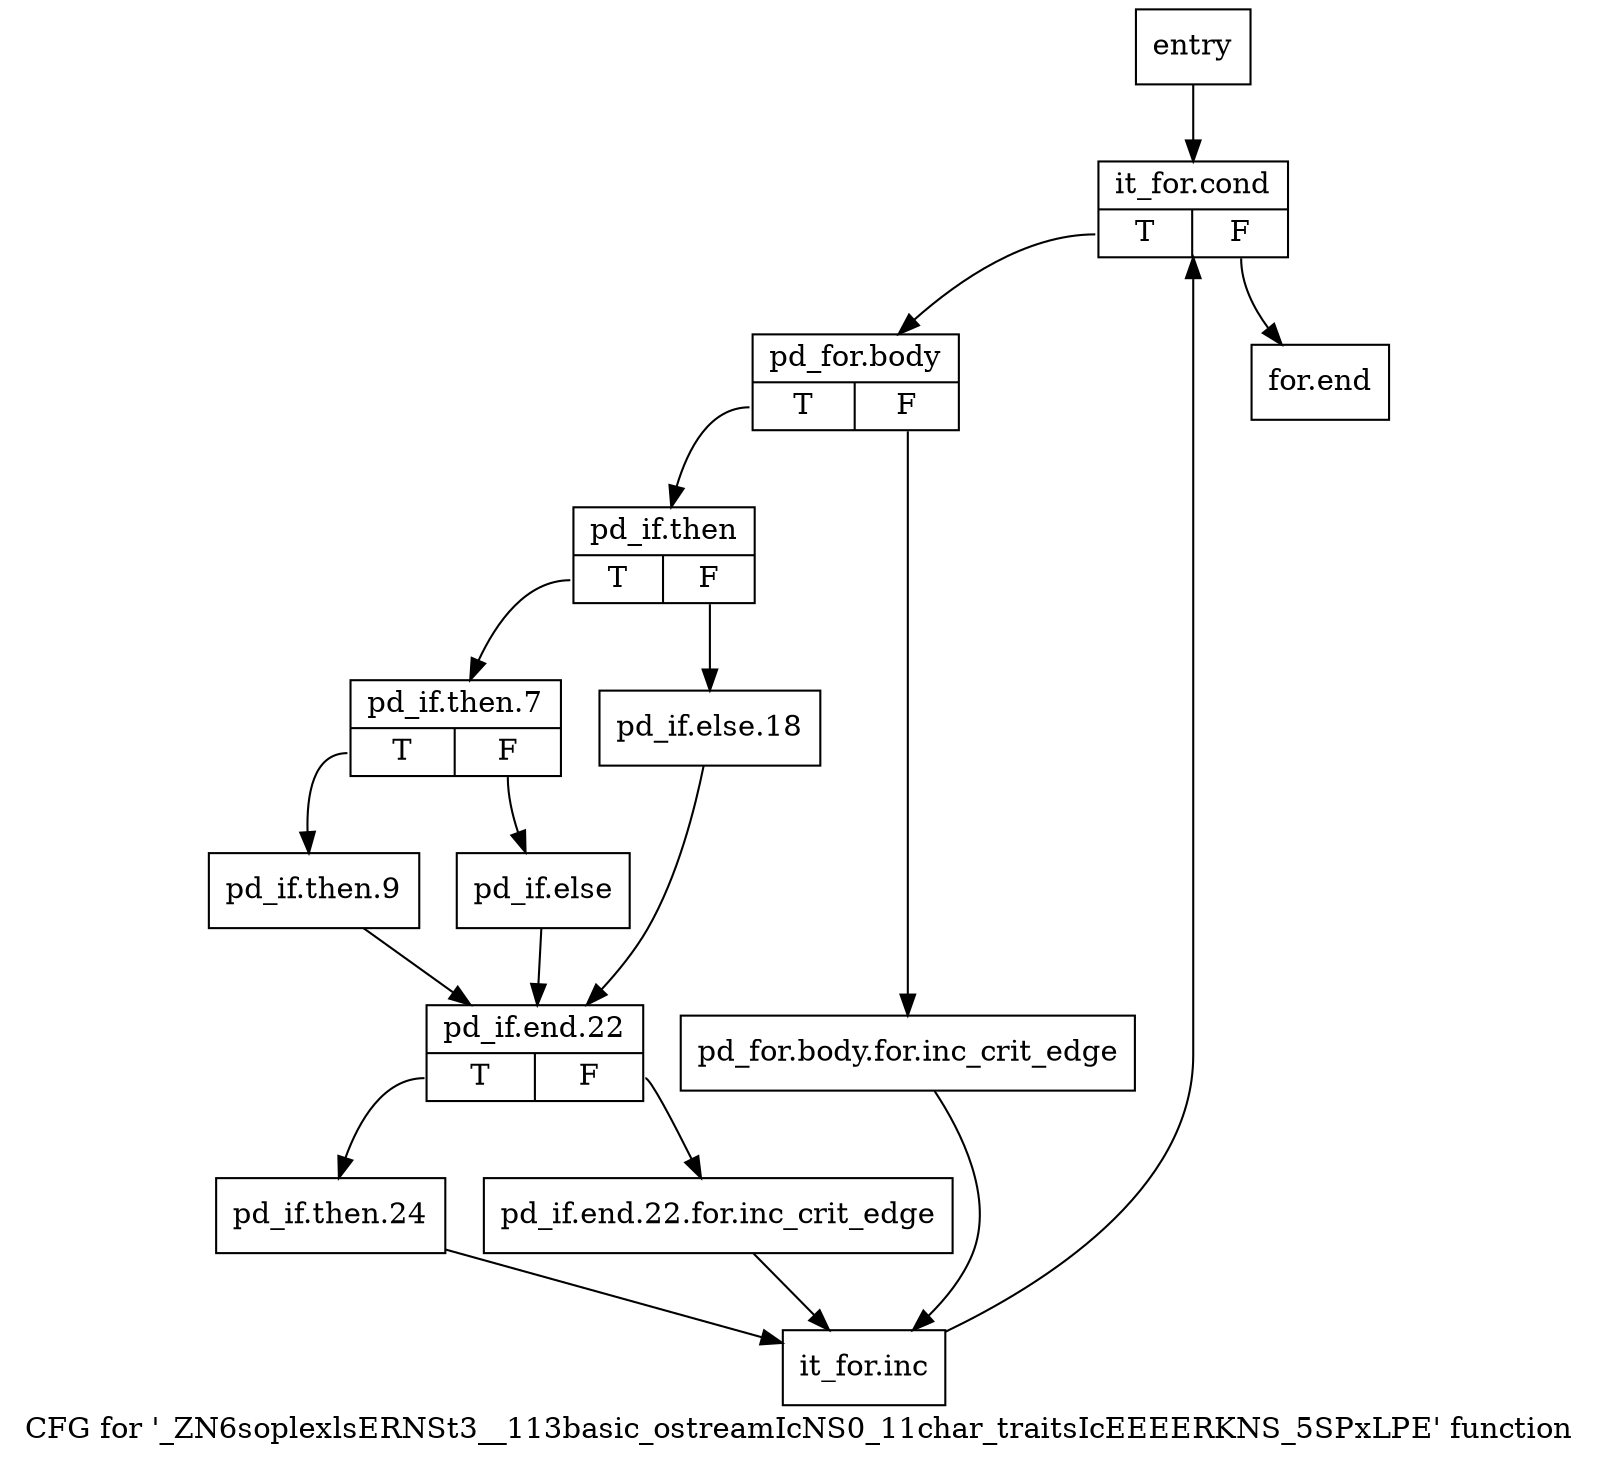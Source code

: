 digraph "CFG for '_ZN6soplexlsERNSt3__113basic_ostreamIcNS0_11char_traitsIcEEEERKNS_5SPxLPE' function" {
	label="CFG for '_ZN6soplexlsERNSt3__113basic_ostreamIcNS0_11char_traitsIcEEEERKNS_5SPxLPE' function";

	Node0x283d490 [shape=record,label="{entry}"];
	Node0x283d490 -> Node0x283ce40;
	Node0x283ce40 [shape=record,label="{it_for.cond|{<s0>T|<s1>F}}"];
	Node0x283ce40:s0 -> Node0x283ce90;
	Node0x283ce40:s1 -> Node0x283d930;
	Node0x283ce90 [shape=record,label="{pd_for.body|{<s0>T|<s1>F}}"];
	Node0x283ce90:s0 -> Node0x283cf30;
	Node0x283ce90:s1 -> Node0x283cee0;
	Node0x283cee0 [shape=record,label="{pd_for.body.for.inc_crit_edge}"];
	Node0x283cee0 -> Node0x283d8e0;
	Node0x283cf30 [shape=record,label="{pd_if.then|{<s0>T|<s1>F}}"];
	Node0x283cf30:s0 -> Node0x283cf80;
	Node0x283cf30:s1 -> Node0x283d070;
	Node0x283cf80 [shape=record,label="{pd_if.then.7|{<s0>T|<s1>F}}"];
	Node0x283cf80:s0 -> Node0x283cfd0;
	Node0x283cf80:s1 -> Node0x283d020;
	Node0x283cfd0 [shape=record,label="{pd_if.then.9}"];
	Node0x283cfd0 -> Node0x283d0c0;
	Node0x283d020 [shape=record,label="{pd_if.else}"];
	Node0x283d020 -> Node0x283d0c0;
	Node0x283d070 [shape=record,label="{pd_if.else.18}"];
	Node0x283d070 -> Node0x283d0c0;
	Node0x283d0c0 [shape=record,label="{pd_if.end.22|{<s0>T|<s1>F}}"];
	Node0x283d0c0:s0 -> Node0x283d160;
	Node0x283d0c0:s1 -> Node0x283d110;
	Node0x283d110 [shape=record,label="{pd_if.end.22.for.inc_crit_edge}"];
	Node0x283d110 -> Node0x283d8e0;
	Node0x283d160 [shape=record,label="{pd_if.then.24}"];
	Node0x283d160 -> Node0x283d8e0;
	Node0x283d8e0 [shape=record,label="{it_for.inc}"];
	Node0x283d8e0 -> Node0x283ce40;
	Node0x283d930 [shape=record,label="{for.end}"];
}
